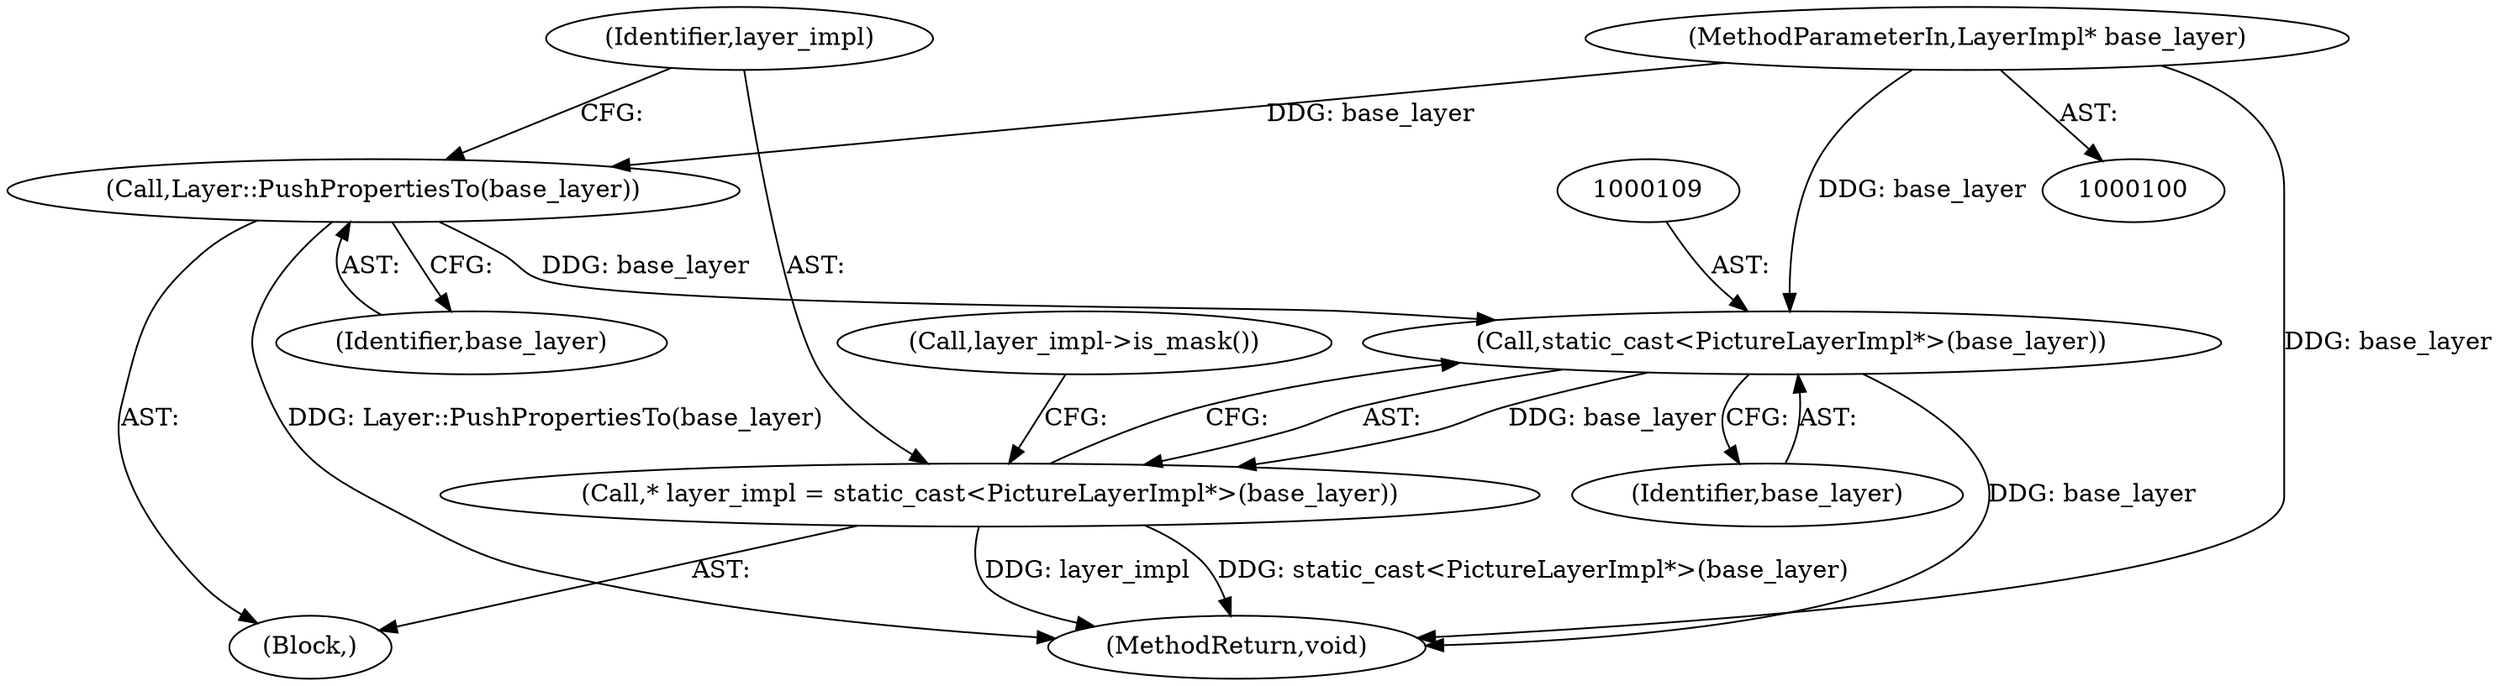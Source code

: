 digraph "0_Chrome_d193f6bb5aa5bdc05e07f314abacf7d7bc466d3d@pointer" {
"1000101" [label="(MethodParameterIn,LayerImpl* base_layer)"];
"1000103" [label="(Call,Layer::PushPropertiesTo(base_layer))"];
"1000108" [label="(Call,static_cast<PictureLayerImpl*>(base_layer))"];
"1000106" [label="(Call,* layer_impl = static_cast<PictureLayerImpl*>(base_layer))"];
"1000110" [label="(Identifier,base_layer)"];
"1000102" [label="(Block,)"];
"1000106" [label="(Call,* layer_impl = static_cast<PictureLayerImpl*>(base_layer))"];
"1000108" [label="(Call,static_cast<PictureLayerImpl*>(base_layer))"];
"1000101" [label="(MethodParameterIn,LayerImpl* base_layer)"];
"1000172" [label="(MethodReturn,void)"];
"1000107" [label="(Identifier,layer_impl)"];
"1000103" [label="(Call,Layer::PushPropertiesTo(base_layer))"];
"1000112" [label="(Call,layer_impl->is_mask())"];
"1000104" [label="(Identifier,base_layer)"];
"1000101" -> "1000100"  [label="AST: "];
"1000101" -> "1000172"  [label="DDG: base_layer"];
"1000101" -> "1000103"  [label="DDG: base_layer"];
"1000101" -> "1000108"  [label="DDG: base_layer"];
"1000103" -> "1000102"  [label="AST: "];
"1000103" -> "1000104"  [label="CFG: "];
"1000104" -> "1000103"  [label="AST: "];
"1000107" -> "1000103"  [label="CFG: "];
"1000103" -> "1000172"  [label="DDG: Layer::PushPropertiesTo(base_layer)"];
"1000103" -> "1000108"  [label="DDG: base_layer"];
"1000108" -> "1000106"  [label="AST: "];
"1000108" -> "1000110"  [label="CFG: "];
"1000109" -> "1000108"  [label="AST: "];
"1000110" -> "1000108"  [label="AST: "];
"1000106" -> "1000108"  [label="CFG: "];
"1000108" -> "1000172"  [label="DDG: base_layer"];
"1000108" -> "1000106"  [label="DDG: base_layer"];
"1000106" -> "1000102"  [label="AST: "];
"1000107" -> "1000106"  [label="AST: "];
"1000112" -> "1000106"  [label="CFG: "];
"1000106" -> "1000172"  [label="DDG: static_cast<PictureLayerImpl*>(base_layer)"];
"1000106" -> "1000172"  [label="DDG: layer_impl"];
}
